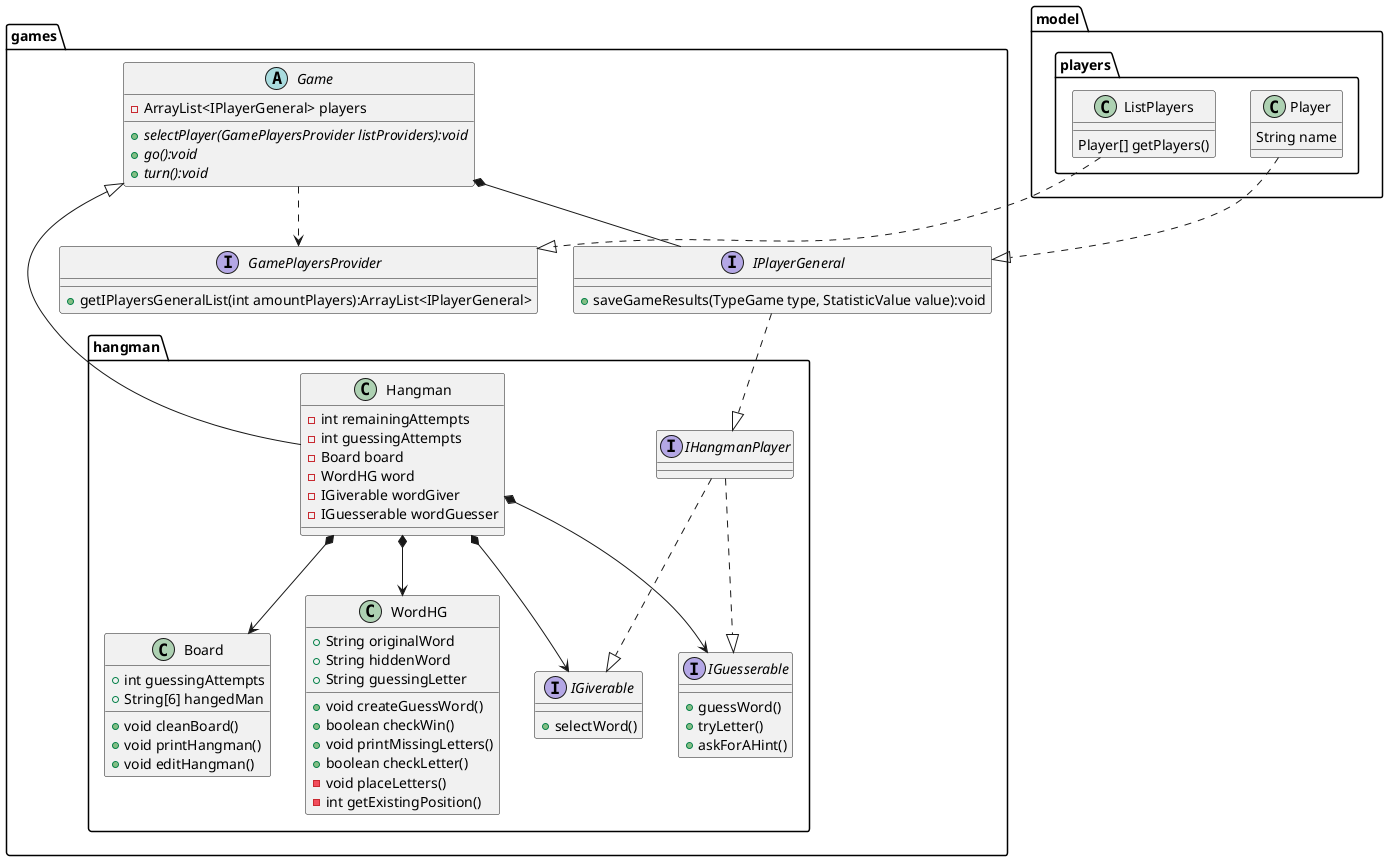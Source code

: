 @startuml ClassTicTacToe


package games {

    interface GamePlayersProvider {
        + getIPlayersGeneralList(int amountPlayers):ArrayList<IPlayerGeneral>
    }

abstract Game {
    - ArrayList<IPlayerGeneral> players
    + {abstract}selectPlayer(GamePlayersProvider listProviders):void
    + {abstract}go():void
    + {abstract}turn():void
}

interface IPlayerGeneral{
    + saveGameResults(TypeGame type, StatisticValue value):void
}

package hangman {


    

    class Hangman{
        - int remainingAttempts
        - int guessingAttempts
        - Board board
        - WordHG word
        - IGiverable wordGiver
        - IGuesserable wordGuesser
    }

    class Board {
        + int guessingAttempts
        + String[6] hangedMan
        + void cleanBoard()
        + void printHangman()
        + void editHangman()

    }

    class WordHG{
        + String originalWord
        + String hiddenWord
        + String guessingLetter
        + void createGuessWord()
        + boolean checkWin()
        + void printMissingLetters()
        + boolean checkLetter()
        - void placeLetters()
        - int getExistingPosition()
    }

    interface IHangmanPlayer{}

    interface IGiverable{
        + selectWord()
    }

    interface IGuesserable{
        + guessWord()
        + tryLetter()
        + askForAHint()
    }

}

}

package model {

    package players {

        class Player {
            String name
        }
        
        class ListPlayers{
            Player[] getPlayers()
        }

    }

}

Player ..|> IPlayerGeneral

Hangman *--> Board
Hangman *--> WordHG

Game ..> GamePlayersProvider

IPlayerGeneral ..|> IHangmanPlayer
IHangmanPlayer ..|> IGiverable
IHangmanPlayer ..|> IGuesserable

ListPlayers ..|> GamePlayersProvider

Game *-- IPlayerGeneral

Hangman *--> IGiverable
Hangman *--> IGuesserable

Hangman -up-|> Game



@enduml